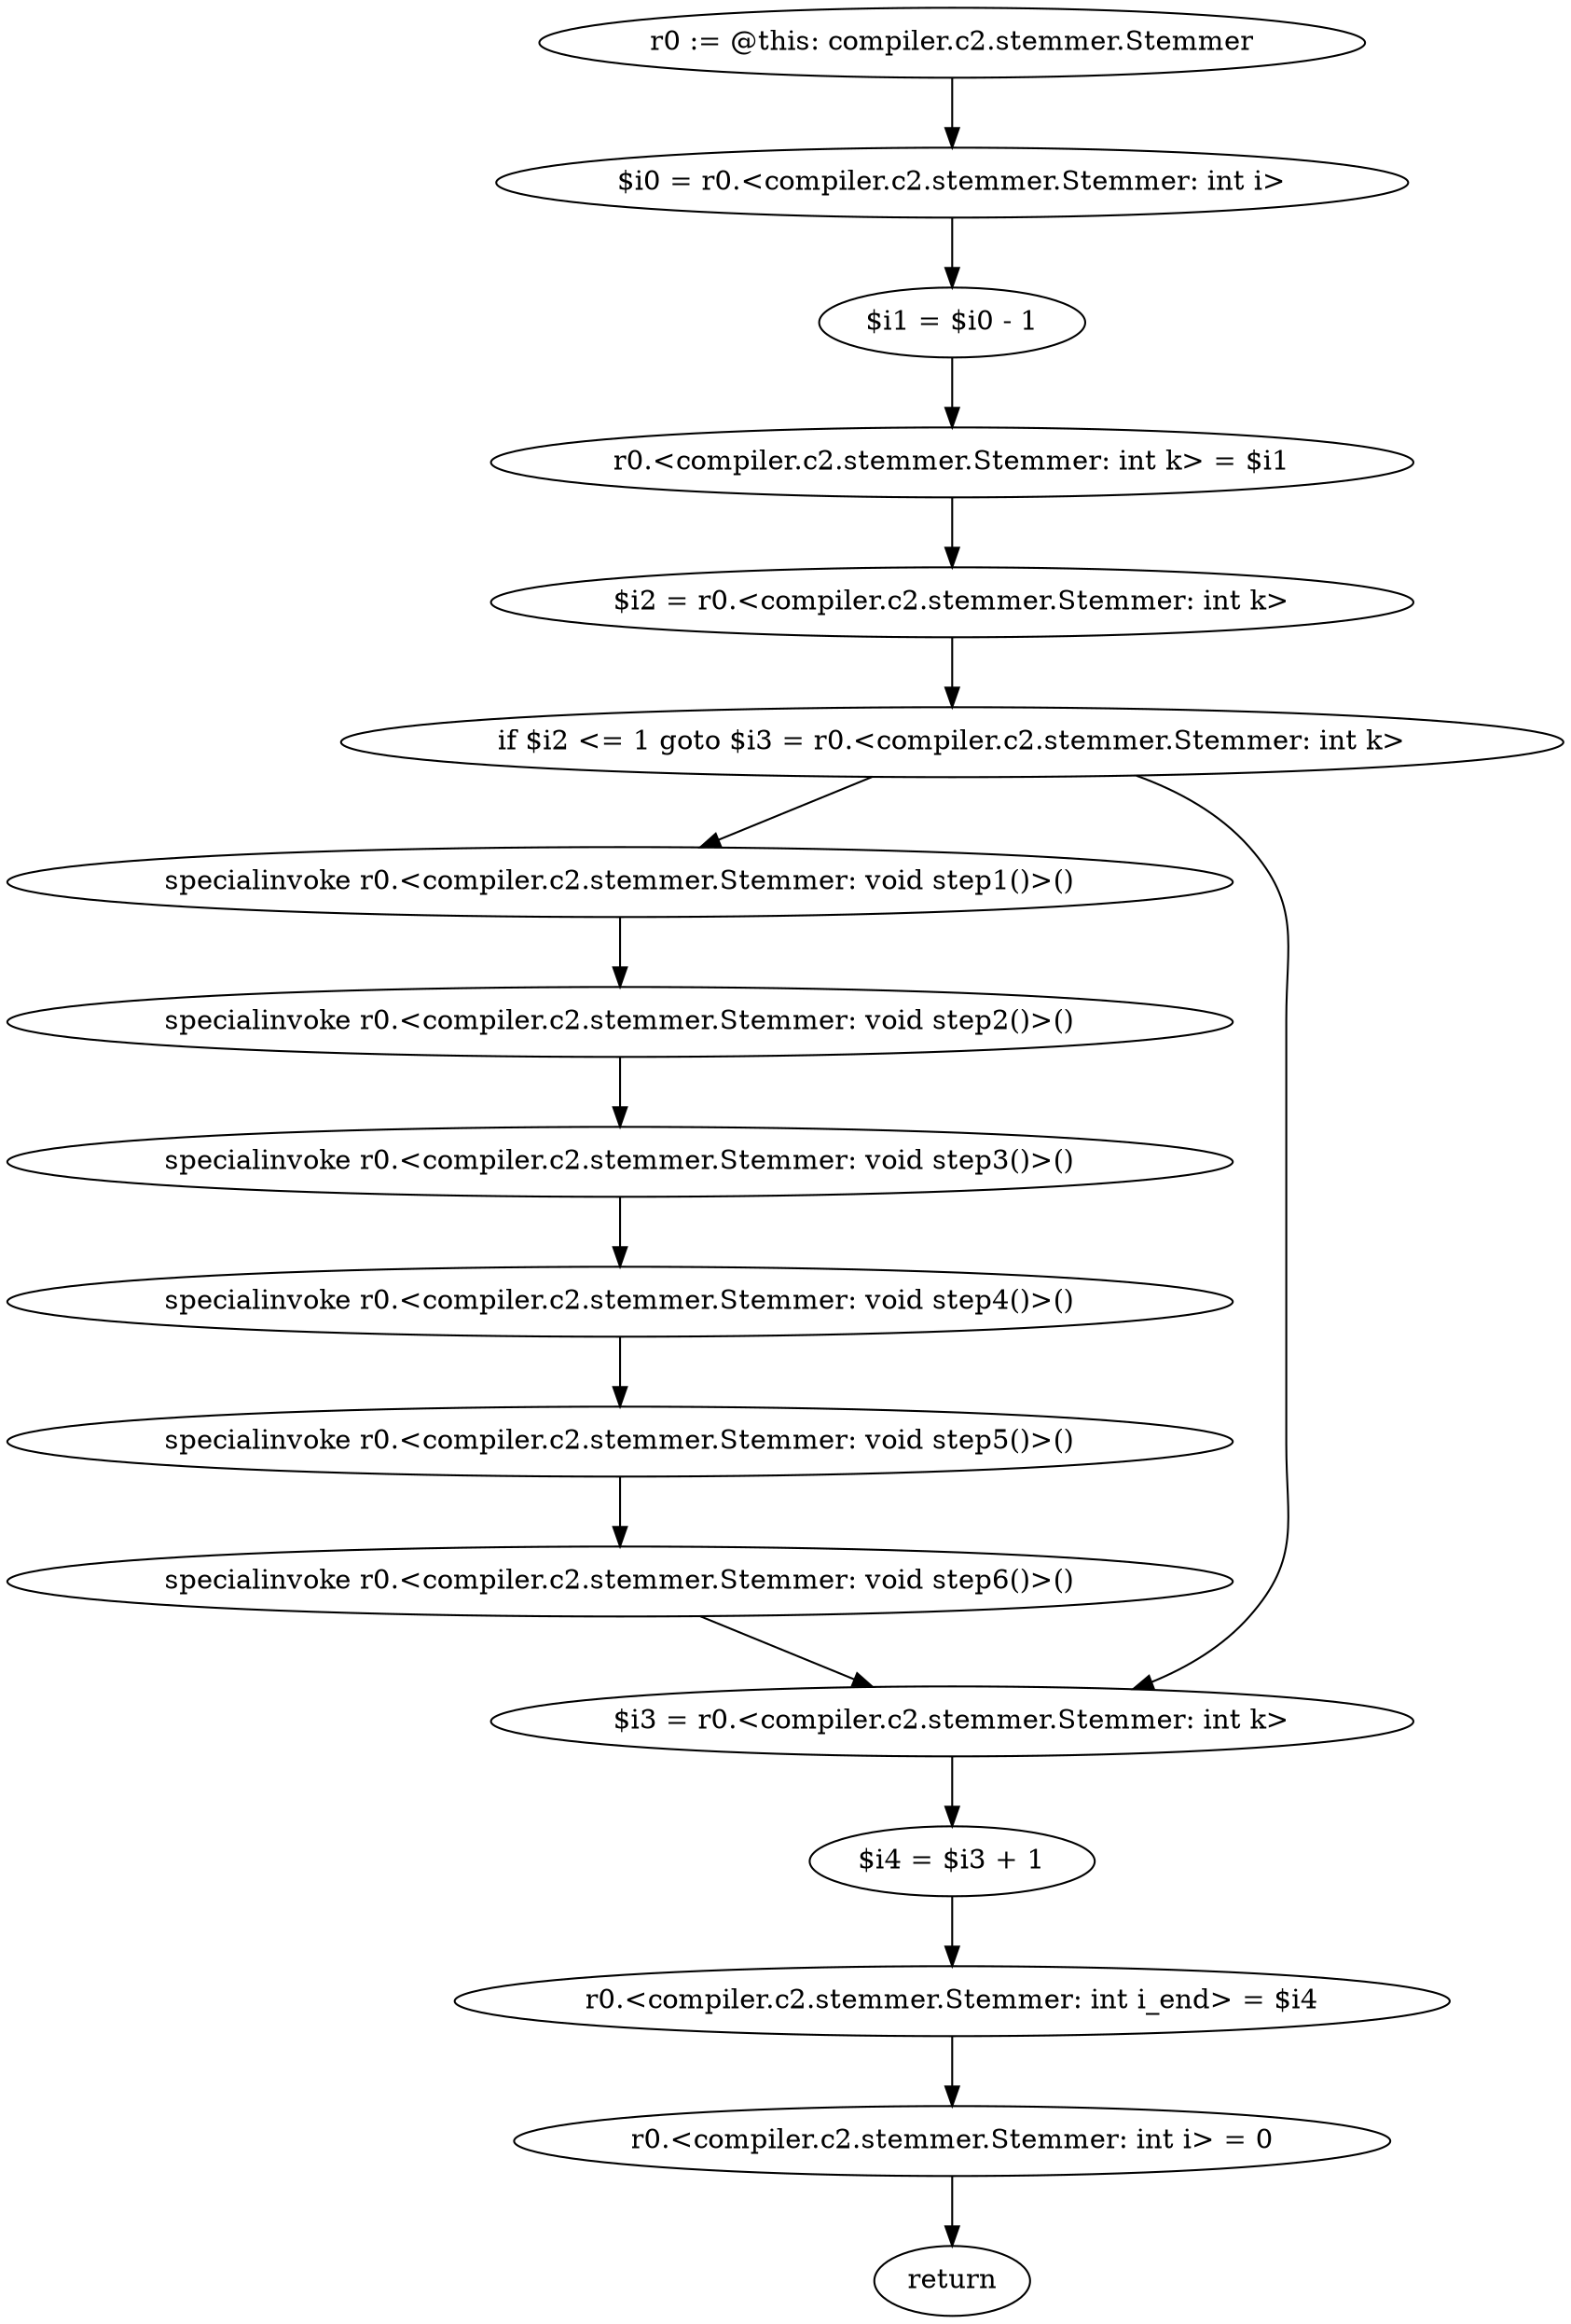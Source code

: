 digraph "unitGraph" {
    "r0 := @this: compiler.c2.stemmer.Stemmer"
    "$i0 = r0.<compiler.c2.stemmer.Stemmer: int i>"
    "$i1 = $i0 - 1"
    "r0.<compiler.c2.stemmer.Stemmer: int k> = $i1"
    "$i2 = r0.<compiler.c2.stemmer.Stemmer: int k>"
    "if $i2 <= 1 goto $i3 = r0.<compiler.c2.stemmer.Stemmer: int k>"
    "specialinvoke r0.<compiler.c2.stemmer.Stemmer: void step1()>()"
    "specialinvoke r0.<compiler.c2.stemmer.Stemmer: void step2()>()"
    "specialinvoke r0.<compiler.c2.stemmer.Stemmer: void step3()>()"
    "specialinvoke r0.<compiler.c2.stemmer.Stemmer: void step4()>()"
    "specialinvoke r0.<compiler.c2.stemmer.Stemmer: void step5()>()"
    "specialinvoke r0.<compiler.c2.stemmer.Stemmer: void step6()>()"
    "$i3 = r0.<compiler.c2.stemmer.Stemmer: int k>"
    "$i4 = $i3 + 1"
    "r0.<compiler.c2.stemmer.Stemmer: int i_end> = $i4"
    "r0.<compiler.c2.stemmer.Stemmer: int i> = 0"
    "return"
    "r0 := @this: compiler.c2.stemmer.Stemmer"->"$i0 = r0.<compiler.c2.stemmer.Stemmer: int i>";
    "$i0 = r0.<compiler.c2.stemmer.Stemmer: int i>"->"$i1 = $i0 - 1";
    "$i1 = $i0 - 1"->"r0.<compiler.c2.stemmer.Stemmer: int k> = $i1";
    "r0.<compiler.c2.stemmer.Stemmer: int k> = $i1"->"$i2 = r0.<compiler.c2.stemmer.Stemmer: int k>";
    "$i2 = r0.<compiler.c2.stemmer.Stemmer: int k>"->"if $i2 <= 1 goto $i3 = r0.<compiler.c2.stemmer.Stemmer: int k>";
    "if $i2 <= 1 goto $i3 = r0.<compiler.c2.stemmer.Stemmer: int k>"->"specialinvoke r0.<compiler.c2.stemmer.Stemmer: void step1()>()";
    "if $i2 <= 1 goto $i3 = r0.<compiler.c2.stemmer.Stemmer: int k>"->"$i3 = r0.<compiler.c2.stemmer.Stemmer: int k>";
    "specialinvoke r0.<compiler.c2.stemmer.Stemmer: void step1()>()"->"specialinvoke r0.<compiler.c2.stemmer.Stemmer: void step2()>()";
    "specialinvoke r0.<compiler.c2.stemmer.Stemmer: void step2()>()"->"specialinvoke r0.<compiler.c2.stemmer.Stemmer: void step3()>()";
    "specialinvoke r0.<compiler.c2.stemmer.Stemmer: void step3()>()"->"specialinvoke r0.<compiler.c2.stemmer.Stemmer: void step4()>()";
    "specialinvoke r0.<compiler.c2.stemmer.Stemmer: void step4()>()"->"specialinvoke r0.<compiler.c2.stemmer.Stemmer: void step5()>()";
    "specialinvoke r0.<compiler.c2.stemmer.Stemmer: void step5()>()"->"specialinvoke r0.<compiler.c2.stemmer.Stemmer: void step6()>()";
    "specialinvoke r0.<compiler.c2.stemmer.Stemmer: void step6()>()"->"$i3 = r0.<compiler.c2.stemmer.Stemmer: int k>";
    "$i3 = r0.<compiler.c2.stemmer.Stemmer: int k>"->"$i4 = $i3 + 1";
    "$i4 = $i3 + 1"->"r0.<compiler.c2.stemmer.Stemmer: int i_end> = $i4";
    "r0.<compiler.c2.stemmer.Stemmer: int i_end> = $i4"->"r0.<compiler.c2.stemmer.Stemmer: int i> = 0";
    "r0.<compiler.c2.stemmer.Stemmer: int i> = 0"->"return";
}
